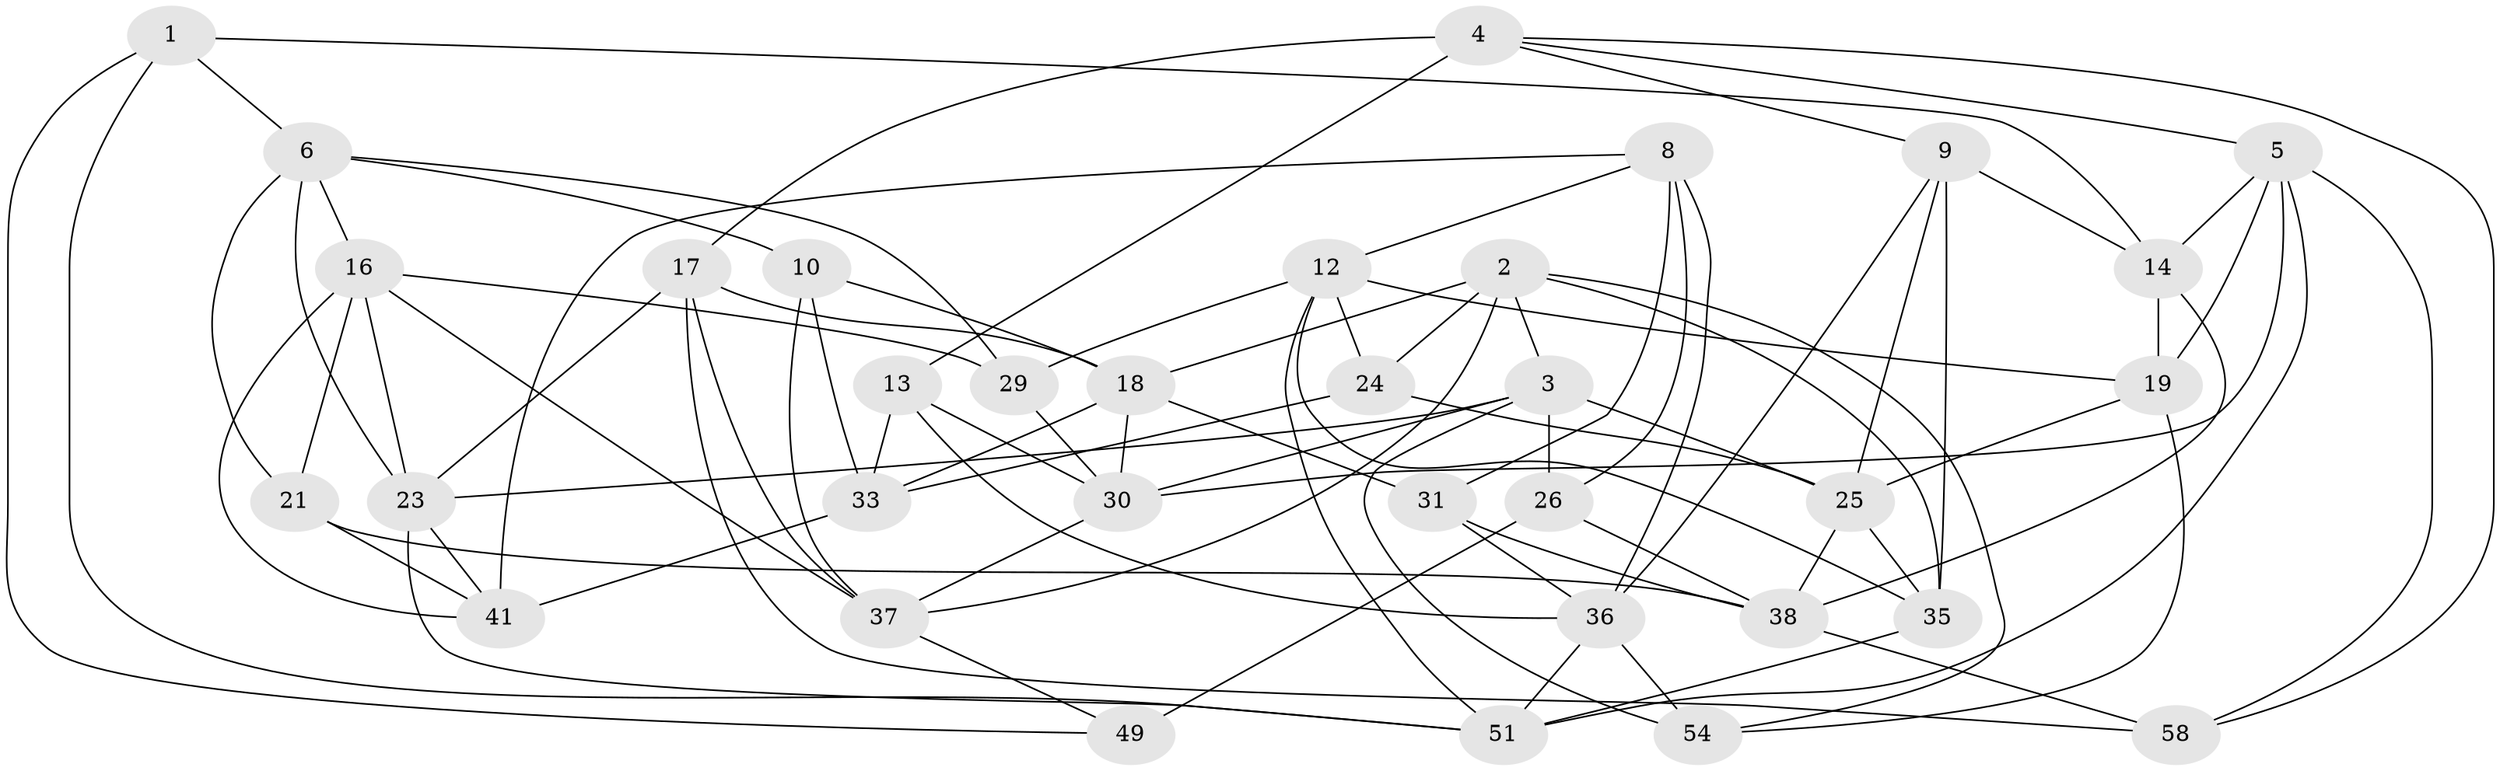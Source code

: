 // original degree distribution, {4: 1.0}
// Generated by graph-tools (version 1.1) at 2025/11/02/27/25 16:11:50]
// undirected, 34 vertices, 86 edges
graph export_dot {
graph [start="1"]
  node [color=gray90,style=filled];
  1;
  2 [super="+7"];
  3 [super="+11"];
  4 [super="+43"];
  5 [super="+27"];
  6 [super="+56"];
  8 [super="+15"];
  9 [super="+53"];
  10;
  12 [super="+22"];
  13;
  14 [super="+32"];
  16 [super="+28"];
  17 [super="+48"];
  18 [super="+20"];
  19 [super="+42"];
  21;
  23 [super="+40"];
  24;
  25 [super="+34"];
  26 [super="+39"];
  29;
  30 [super="+44"];
  31;
  33 [super="+57"];
  35 [super="+46"];
  36 [super="+47"];
  37 [super="+45"];
  38 [super="+52"];
  41 [super="+50"];
  49;
  51 [super="+55"];
  54;
  58;
  1 -- 49;
  1 -- 14;
  1 -- 6;
  1 -- 51;
  2 -- 54;
  2 -- 18;
  2 -- 24;
  2 -- 35;
  2 -- 3;
  2 -- 37;
  3 -- 54;
  3 -- 23;
  3 -- 25;
  3 -- 26;
  3 -- 30;
  4 -- 9;
  4 -- 17 [weight=2];
  4 -- 58;
  4 -- 13;
  4 -- 5;
  5 -- 19;
  5 -- 14;
  5 -- 58;
  5 -- 51;
  5 -- 30;
  6 -- 21;
  6 -- 29;
  6 -- 16;
  6 -- 10;
  6 -- 23;
  8 -- 26 [weight=2];
  8 -- 41;
  8 -- 31;
  8 -- 36;
  8 -- 12;
  9 -- 14;
  9 -- 35 [weight=2];
  9 -- 25;
  9 -- 36;
  10 -- 37;
  10 -- 33;
  10 -- 18;
  12 -- 29;
  12 -- 51;
  12 -- 24;
  12 -- 35;
  12 -- 19;
  13 -- 33;
  13 -- 30;
  13 -- 36;
  14 -- 19 [weight=2];
  14 -- 38;
  16 -- 29;
  16 -- 23;
  16 -- 41;
  16 -- 37;
  16 -- 21;
  17 -- 23;
  17 -- 18;
  17 -- 58;
  17 -- 37;
  18 -- 31;
  18 -- 33;
  18 -- 30;
  19 -- 25;
  19 -- 54;
  21 -- 38;
  21 -- 41;
  23 -- 41;
  23 -- 51;
  24 -- 25;
  24 -- 33;
  25 -- 38;
  25 -- 35;
  26 -- 49 [weight=2];
  26 -- 38;
  29 -- 30;
  30 -- 37;
  31 -- 36;
  31 -- 38;
  33 -- 41 [weight=2];
  35 -- 51;
  36 -- 51;
  36 -- 54;
  37 -- 49;
  38 -- 58;
}

